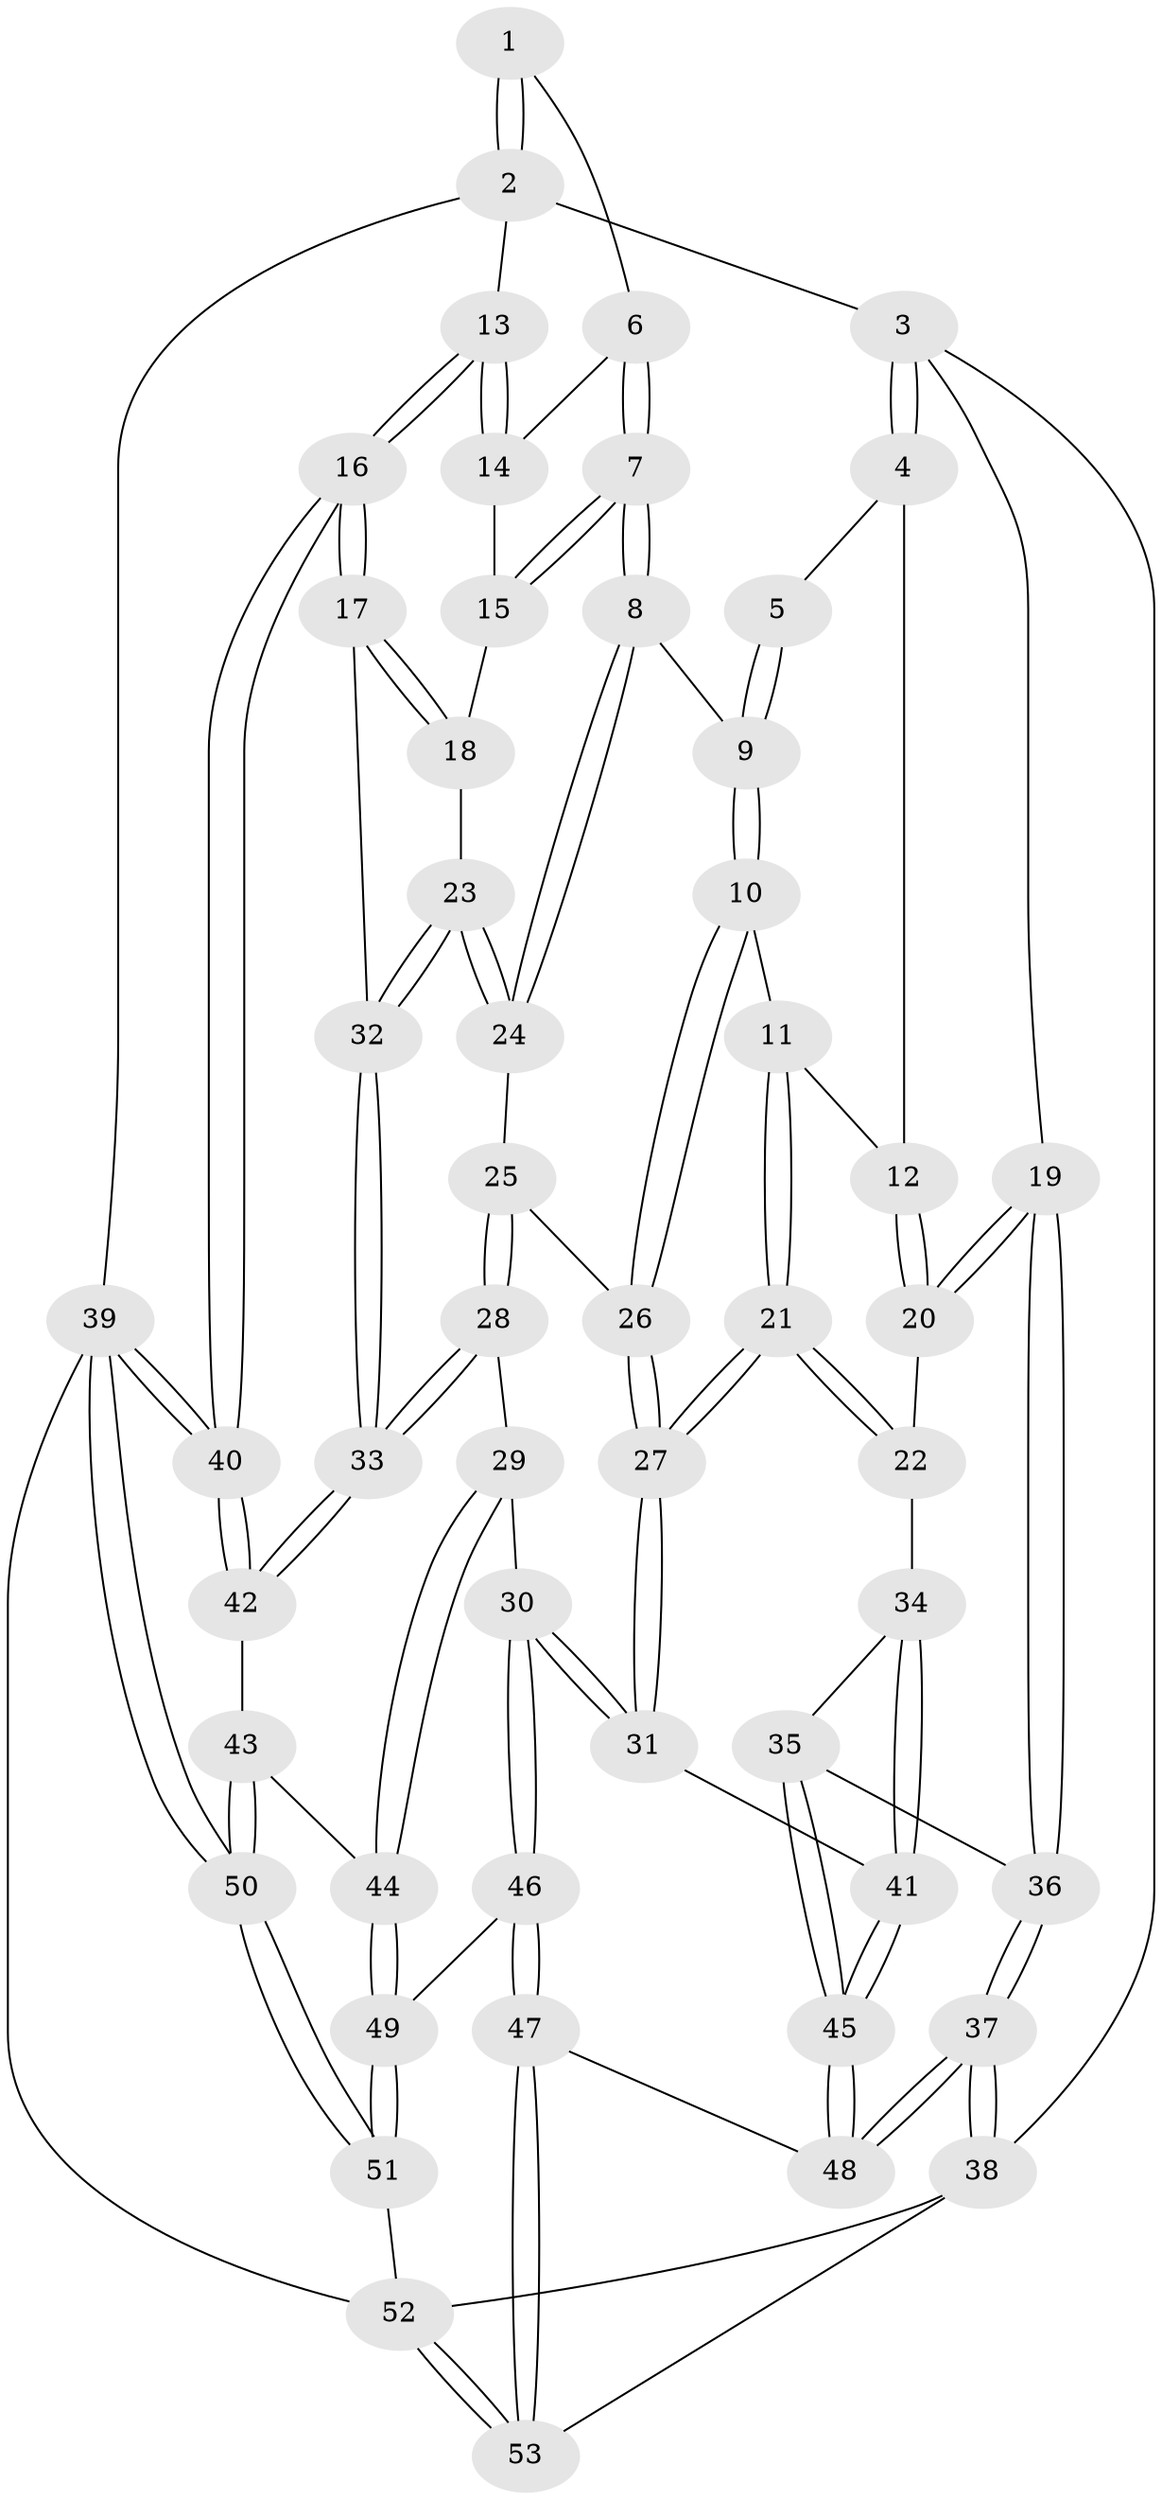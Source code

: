 // Generated by graph-tools (version 1.1) at 2025/16/03/09/25 04:16:55]
// undirected, 53 vertices, 129 edges
graph export_dot {
graph [start="1"]
  node [color=gray90,style=filled];
  1 [pos="+0.8701632193366313+0"];
  2 [pos="+1+0"];
  3 [pos="+0+0"];
  4 [pos="+0.5023238784349103+0"];
  5 [pos="+0.5503613152269249+0"];
  6 [pos="+0.8322713285968018+0"];
  7 [pos="+0.7435445382237913+0.15224269724758394"];
  8 [pos="+0.7427109761142883+0.1528262602924706"];
  9 [pos="+0.6244758180238682+0.06551298243206281"];
  10 [pos="+0.543875351723088+0.180906623341508"];
  11 [pos="+0.3991074352562257+0.10708651013131376"];
  12 [pos="+0.3983360727749165+0.10447125901083745"];
  13 [pos="+1+0"];
  14 [pos="+0.908296289373305+0.1335593717572176"];
  15 [pos="+0.8954081122946067+0.16017885534365287"];
  16 [pos="+1+0.3482453212616339"];
  17 [pos="+1+0.35021572691933295"];
  18 [pos="+0.9064137766851245+0.19171647779811238"];
  19 [pos="+0+0"];
  20 [pos="+0.05826652723749664+0.06652271908466234"];
  21 [pos="+0.3284236634558986+0.3529268071363744"];
  22 [pos="+0.15614093038770094+0.23902356847039943"];
  23 [pos="+0.823375826171158+0.3043731744031852"];
  24 [pos="+0.7414289663874489+0.15910392487704053"];
  25 [pos="+0.6247397577535585+0.27522599362587924"];
  26 [pos="+0.5657939056269613+0.25139740955576645"];
  27 [pos="+0.3478258204837217+0.3905689738026723"];
  28 [pos="+0.6999676239529106+0.43083238680275987"];
  29 [pos="+0.6125271992491+0.48021846028860493"];
  30 [pos="+0.4311099451653696+0.48408595676429783"];
  31 [pos="+0.34827319528335576+0.3970678208614266"];
  32 [pos="+0.8311694659113192+0.43663265563170495"];
  33 [pos="+0.8188581137486215+0.4476994158675094"];
  34 [pos="+0.035472202142308916+0.4223150681312746"];
  35 [pos="+0+0.44618421952055404"];
  36 [pos="+0+0.4497983127014271"];
  37 [pos="+0+0.7624003614676116"];
  38 [pos="+0+0.8282218281699225"];
  39 [pos="+1+1"];
  40 [pos="+1+1"];
  41 [pos="+0.19633100559010308+0.5095835620811033"];
  42 [pos="+0.8265486168635985+0.501354066829011"];
  43 [pos="+0.7803540528386849+0.6593047878027715"];
  44 [pos="+0.6315658195039984+0.6986839204301286"];
  45 [pos="+0.16586637881672472+0.6122945385463331"];
  46 [pos="+0.42550781243077257+0.7371628374143779"];
  47 [pos="+0.32531325161576263+0.8302975926929143"];
  48 [pos="+0.15962856510945564+0.6546305660148339"];
  49 [pos="+0.5937523004329122+0.7406044146879037"];
  50 [pos="+1+1"];
  51 [pos="+0.8187602619307336+1"];
  52 [pos="+0.33879886699556405+1"];
  53 [pos="+0.3181787694924795+0.8690113493287581"];
  1 -- 2;
  1 -- 2;
  1 -- 6;
  2 -- 3;
  2 -- 13;
  2 -- 39;
  3 -- 4;
  3 -- 4;
  3 -- 19;
  3 -- 38;
  4 -- 5;
  4 -- 12;
  5 -- 9;
  5 -- 9;
  6 -- 7;
  6 -- 7;
  6 -- 14;
  7 -- 8;
  7 -- 8;
  7 -- 15;
  7 -- 15;
  8 -- 9;
  8 -- 24;
  8 -- 24;
  9 -- 10;
  9 -- 10;
  10 -- 11;
  10 -- 26;
  10 -- 26;
  11 -- 12;
  11 -- 21;
  11 -- 21;
  12 -- 20;
  12 -- 20;
  13 -- 14;
  13 -- 14;
  13 -- 16;
  13 -- 16;
  14 -- 15;
  15 -- 18;
  16 -- 17;
  16 -- 17;
  16 -- 40;
  16 -- 40;
  17 -- 18;
  17 -- 18;
  17 -- 32;
  18 -- 23;
  19 -- 20;
  19 -- 20;
  19 -- 36;
  19 -- 36;
  20 -- 22;
  21 -- 22;
  21 -- 22;
  21 -- 27;
  21 -- 27;
  22 -- 34;
  23 -- 24;
  23 -- 24;
  23 -- 32;
  23 -- 32;
  24 -- 25;
  25 -- 26;
  25 -- 28;
  25 -- 28;
  26 -- 27;
  26 -- 27;
  27 -- 31;
  27 -- 31;
  28 -- 29;
  28 -- 33;
  28 -- 33;
  29 -- 30;
  29 -- 44;
  29 -- 44;
  30 -- 31;
  30 -- 31;
  30 -- 46;
  30 -- 46;
  31 -- 41;
  32 -- 33;
  32 -- 33;
  33 -- 42;
  33 -- 42;
  34 -- 35;
  34 -- 41;
  34 -- 41;
  35 -- 36;
  35 -- 45;
  35 -- 45;
  36 -- 37;
  36 -- 37;
  37 -- 38;
  37 -- 38;
  37 -- 48;
  37 -- 48;
  38 -- 53;
  38 -- 52;
  39 -- 40;
  39 -- 40;
  39 -- 50;
  39 -- 50;
  39 -- 52;
  40 -- 42;
  40 -- 42;
  41 -- 45;
  41 -- 45;
  42 -- 43;
  43 -- 44;
  43 -- 50;
  43 -- 50;
  44 -- 49;
  44 -- 49;
  45 -- 48;
  45 -- 48;
  46 -- 47;
  46 -- 47;
  46 -- 49;
  47 -- 48;
  47 -- 53;
  47 -- 53;
  49 -- 51;
  49 -- 51;
  50 -- 51;
  50 -- 51;
  51 -- 52;
  52 -- 53;
  52 -- 53;
}
